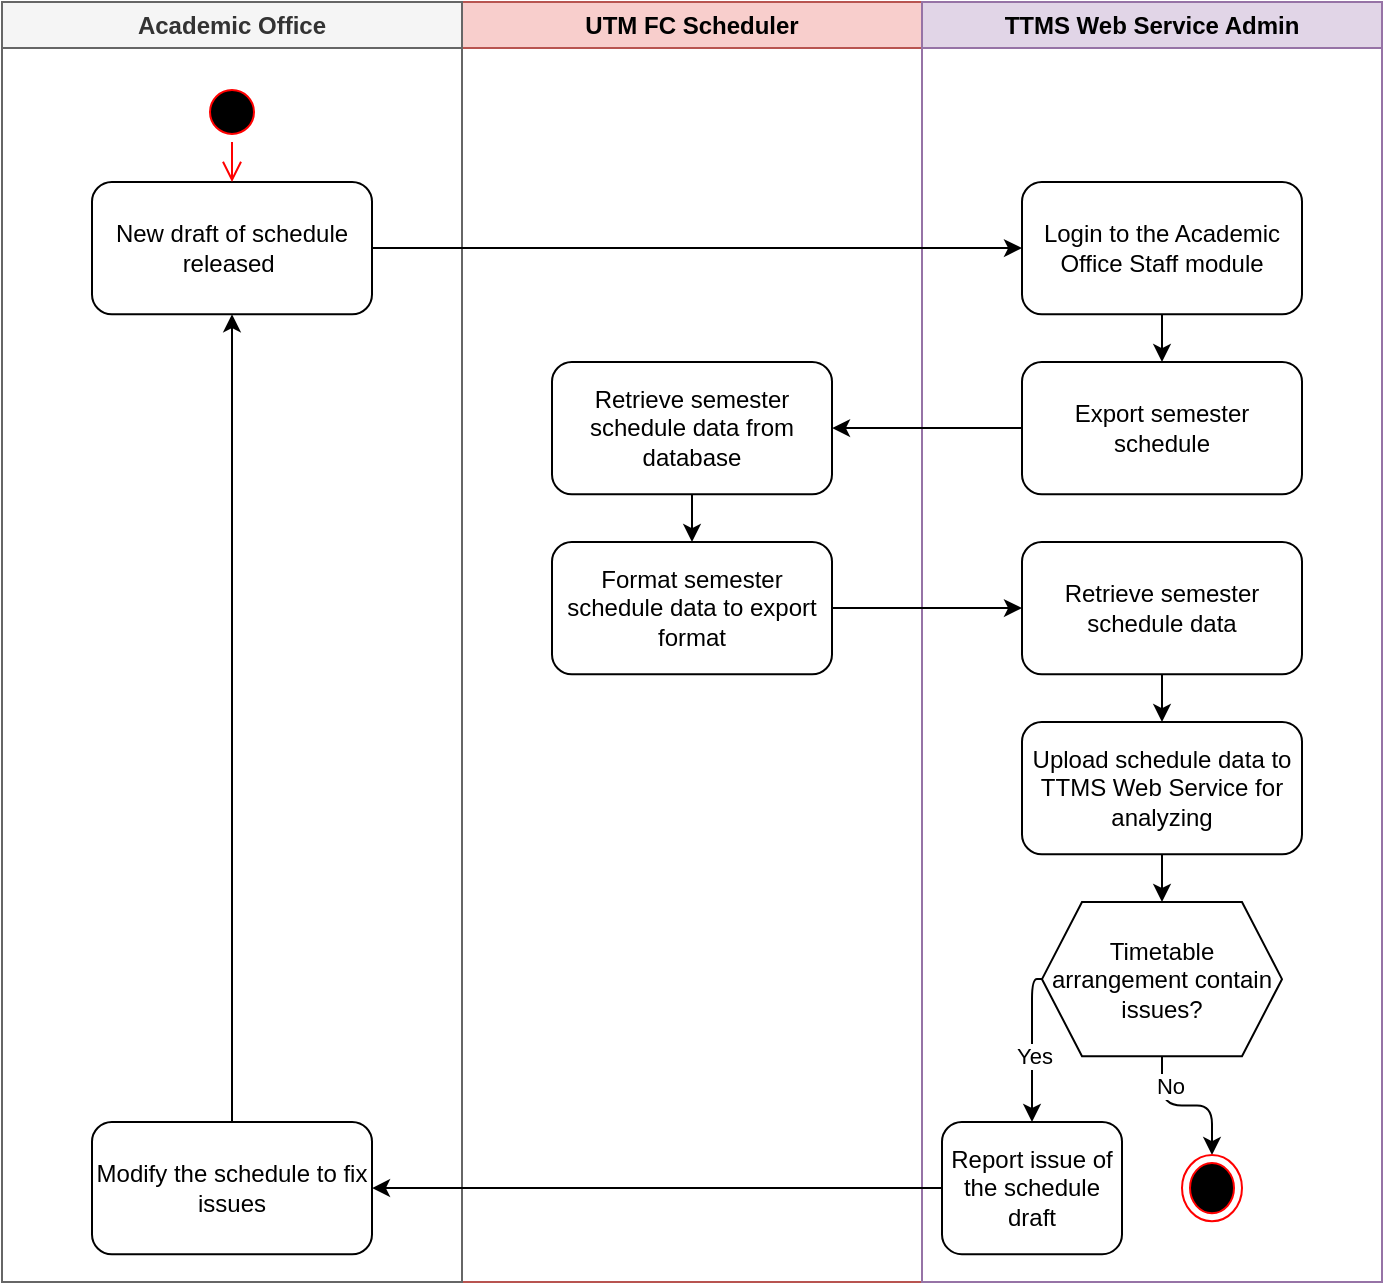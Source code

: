 <mxfile>
    <diagram id="cSbgm4wpMA5SfBVYwuiO" name="Page-1">
        <mxGraphModel dx="1664" dy="552" grid="1" gridSize="10" guides="1" tooltips="1" connect="1" arrows="1" fold="1" page="1" pageScale="1" pageWidth="850" pageHeight="1100" math="0" shadow="0">
            <root>
                <mxCell id="0"/>
                <mxCell id="1" parent="0"/>
                <mxCell id="2" value="UTM FC Scheduler" style="swimlane;whiteSpace=wrap;html=1;fillColor=#f8cecc;strokeColor=#b85450;" parent="1" vertex="1">
                    <mxGeometry x="150" y="50" width="230" height="640" as="geometry"/>
                </mxCell>
                <mxCell id="31" style="edgeStyle=none;html=1;" parent="2" source="28" target="29" edge="1">
                    <mxGeometry relative="1" as="geometry"/>
                </mxCell>
                <mxCell id="28" value="Retrieve semester schedule data from database" style="rounded=1;whiteSpace=wrap;html=1;" parent="2" vertex="1">
                    <mxGeometry x="45" y="180.004" width="140" height="66.111" as="geometry"/>
                </mxCell>
                <mxCell id="29" value="Format semester schedule data to export format" style="rounded=1;whiteSpace=wrap;html=1;" parent="2" vertex="1">
                    <mxGeometry x="45" y="270.004" width="140" height="66.111" as="geometry"/>
                </mxCell>
                <mxCell id="19" value="TTMS Web Service Admin" style="swimlane;whiteSpace=wrap;html=1;fillColor=#e1d5e7;strokeColor=#9673a6;" parent="1" vertex="1">
                    <mxGeometry x="380" y="50" width="230" height="640" as="geometry"/>
                </mxCell>
                <mxCell id="27" style="edgeStyle=none;html=1;" parent="19" source="24" target="26" edge="1">
                    <mxGeometry relative="1" as="geometry"/>
                </mxCell>
                <mxCell id="24" value="Login to the Academic Office Staff module" style="rounded=1;whiteSpace=wrap;html=1;" parent="19" vertex="1">
                    <mxGeometry x="50" y="90.004" width="140" height="66.111" as="geometry"/>
                </mxCell>
                <mxCell id="26" value="Export semester schedule" style="rounded=1;whiteSpace=wrap;html=1;" parent="19" vertex="1">
                    <mxGeometry x="50" y="180.004" width="140" height="66.111" as="geometry"/>
                </mxCell>
                <mxCell id="35" style="edgeStyle=none;html=1;" parent="19" source="32" target="34" edge="1">
                    <mxGeometry relative="1" as="geometry"/>
                </mxCell>
                <mxCell id="32" value="Retrieve semester schedule data" style="rounded=1;whiteSpace=wrap;html=1;" parent="19" vertex="1">
                    <mxGeometry x="50" y="270.004" width="140" height="66.111" as="geometry"/>
                </mxCell>
                <mxCell id="37" style="edgeStyle=none;html=1;" parent="19" source="34" target="36" edge="1">
                    <mxGeometry relative="1" as="geometry"/>
                </mxCell>
                <mxCell id="34" value="Upload schedule data to TTMS Web Service for analyzing" style="rounded=1;whiteSpace=wrap;html=1;" parent="19" vertex="1">
                    <mxGeometry x="50" y="360.004" width="140" height="66.111" as="geometry"/>
                </mxCell>
                <mxCell id="41" style="edgeStyle=orthogonalEdgeStyle;html=1;entryX=0.5;entryY=0;entryDx=0;entryDy=0;" parent="19" source="36" target="38" edge="1">
                    <mxGeometry relative="1" as="geometry">
                        <Array as="points">
                            <mxPoint x="55" y="489"/>
                        </Array>
                    </mxGeometry>
                </mxCell>
                <mxCell id="42" value="Yes" style="edgeLabel;html=1;align=center;verticalAlign=middle;resizable=0;points=[];" parent="41" vertex="1" connectable="0">
                    <mxGeometry x="0.12" y="1" relative="1" as="geometry">
                        <mxPoint as="offset"/>
                    </mxGeometry>
                </mxCell>
                <mxCell id="44" style="edgeStyle=orthogonalEdgeStyle;html=1;" parent="19" source="36" target="43" edge="1">
                    <mxGeometry relative="1" as="geometry"/>
                </mxCell>
                <mxCell id="45" value="No" style="edgeLabel;html=1;align=center;verticalAlign=middle;resizable=0;points=[];" parent="44" vertex="1" connectable="0">
                    <mxGeometry x="-0.601" y="4" relative="1" as="geometry">
                        <mxPoint as="offset"/>
                    </mxGeometry>
                </mxCell>
                <mxCell id="36" value="Timetable arrangement contain issues?" style="shape=hexagon;perimeter=hexagonPerimeter2;whiteSpace=wrap;html=1;fixedSize=1;" parent="19" vertex="1">
                    <mxGeometry x="60" y="450.0" width="120" height="77.13" as="geometry"/>
                </mxCell>
                <mxCell id="38" value="Report issue of the schedule draft" style="rounded=1;whiteSpace=wrap;html=1;" parent="19" vertex="1">
                    <mxGeometry x="10" y="560" width="90" height="66.11" as="geometry"/>
                </mxCell>
                <mxCell id="43" value="" style="ellipse;html=1;shape=endState;fillColor=#000000;strokeColor=#ff0000;" parent="19" vertex="1">
                    <mxGeometry x="130" y="576.527" width="30" height="33.056" as="geometry"/>
                </mxCell>
                <mxCell id="22" value="Academic Office" style="swimlane;whiteSpace=wrap;html=1;fillColor=#f5f5f5;strokeColor=#666666;fontColor=#333333;" parent="1" vertex="1">
                    <mxGeometry x="-80" y="50" width="230" height="640" as="geometry"/>
                </mxCell>
                <mxCell id="23" value="New draft of schedule released&amp;nbsp;" style="rounded=1;whiteSpace=wrap;html=1;" parent="22" vertex="1">
                    <mxGeometry x="45" y="90.004" width="140" height="66.111" as="geometry"/>
                </mxCell>
                <mxCell id="3" value="" style="ellipse;html=1;shape=startState;fillColor=#000000;strokeColor=#ff0000;" parent="22" vertex="1">
                    <mxGeometry x="100" y="40" width="30" height="30" as="geometry"/>
                </mxCell>
                <mxCell id="4" value="" style="edgeStyle=orthogonalEdgeStyle;html=1;verticalAlign=bottom;endArrow=open;endSize=8;strokeColor=#ff0000;" parent="22" source="3" target="23" edge="1">
                    <mxGeometry relative="1" as="geometry">
                        <mxPoint x="345" y="90" as="targetPoint"/>
                    </mxGeometry>
                </mxCell>
                <mxCell id="48" style="edgeStyle=orthogonalEdgeStyle;html=1;" parent="22" source="46" target="23" edge="1">
                    <mxGeometry relative="1" as="geometry"/>
                </mxCell>
                <mxCell id="46" value="Modify the schedule to fix issues" style="rounded=1;whiteSpace=wrap;html=1;" parent="22" vertex="1">
                    <mxGeometry x="45" y="560.004" width="140" height="66.111" as="geometry"/>
                </mxCell>
                <mxCell id="25" style="edgeStyle=none;html=1;" parent="1" source="23" target="24" edge="1">
                    <mxGeometry relative="1" as="geometry"/>
                </mxCell>
                <mxCell id="30" style="edgeStyle=none;html=1;" parent="1" source="26" target="28" edge="1">
                    <mxGeometry relative="1" as="geometry"/>
                </mxCell>
                <mxCell id="33" style="edgeStyle=none;html=1;" parent="1" source="29" target="32" edge="1">
                    <mxGeometry relative="1" as="geometry"/>
                </mxCell>
                <mxCell id="47" style="edgeStyle=orthogonalEdgeStyle;html=1;" parent="1" source="38" target="46" edge="1">
                    <mxGeometry relative="1" as="geometry"/>
                </mxCell>
            </root>
        </mxGraphModel>
    </diagram>
</mxfile>